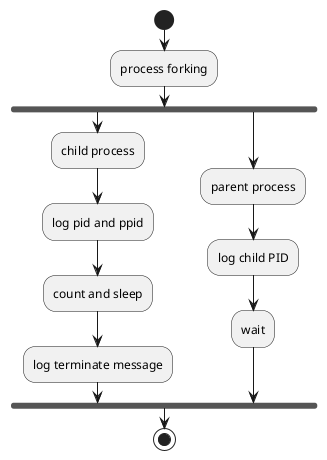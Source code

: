 @startuml
start
:process forking;
fork
  :child process;
  :log pid and ppid;
  :count and sleep;
  :log terminate message;
fork again
  :parent process;
  :log child PID;
  :wait;
end fork
stop
@enduml